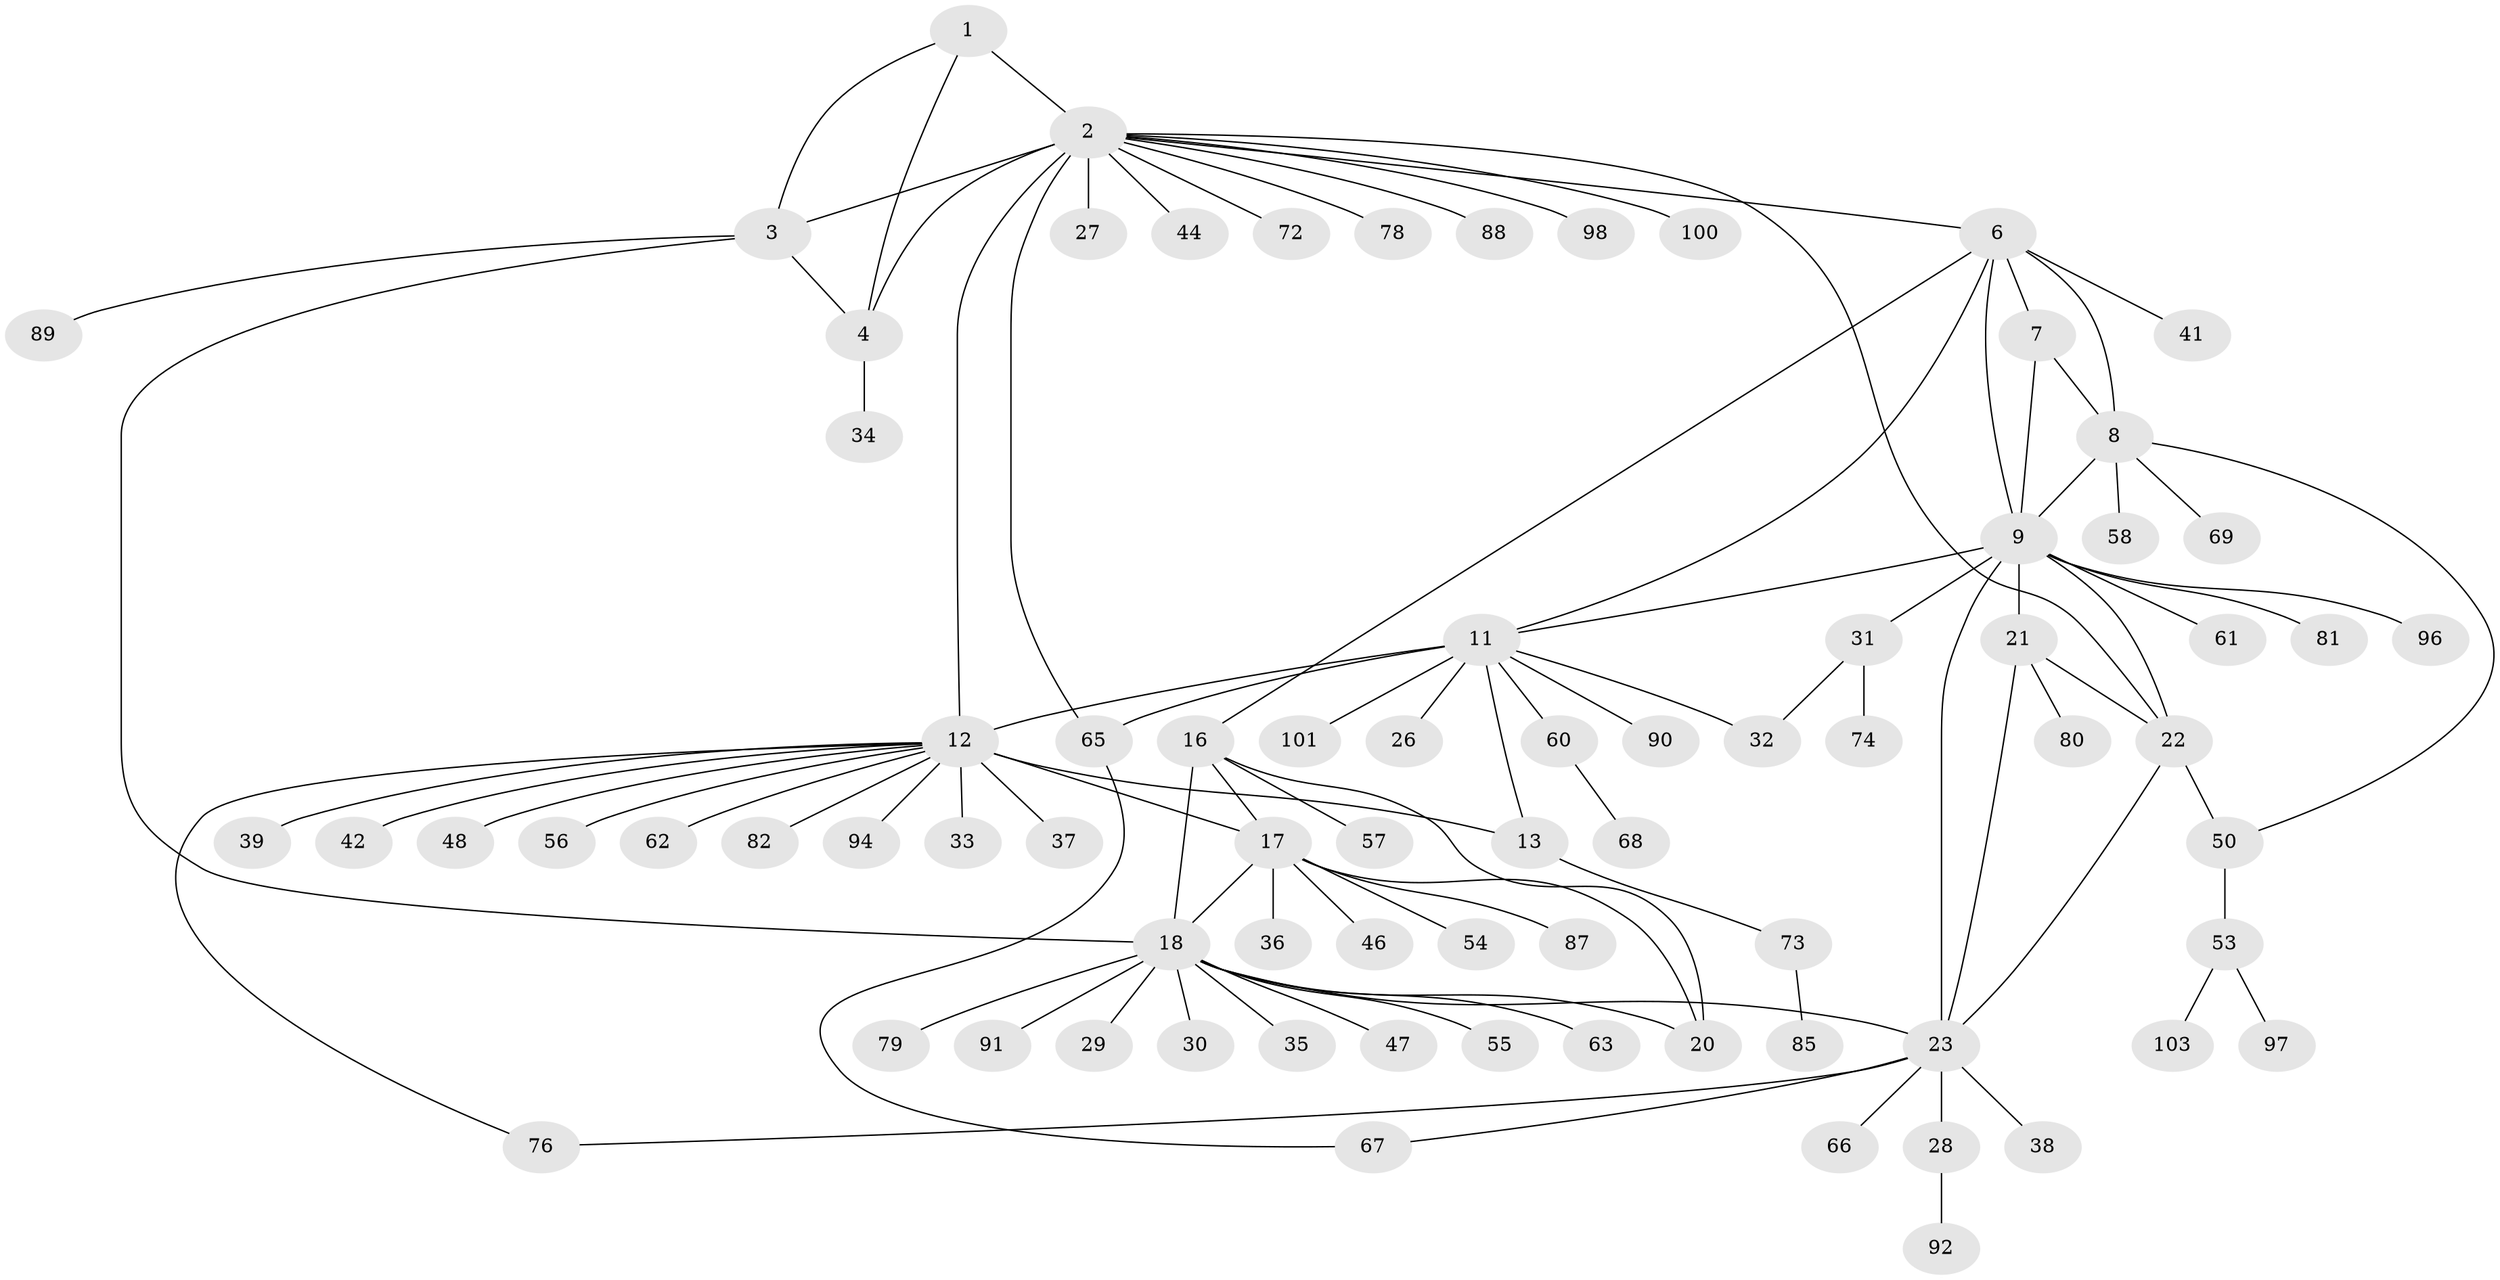 // Generated by graph-tools (version 1.1) at 2025/24/03/03/25 07:24:13]
// undirected, 77 vertices, 100 edges
graph export_dot {
graph [start="1"]
  node [color=gray90,style=filled];
  1 [super="+51"];
  2 [super="+5"];
  3 [super="+45"];
  4 [super="+95"];
  6 [super="+10"];
  7;
  8 [super="+93"];
  9 [super="+24"];
  11 [super="+15"];
  12 [super="+14"];
  13 [super="+52"];
  16 [super="+49"];
  17 [super="+77"];
  18 [super="+19"];
  20;
  21 [super="+83"];
  22 [super="+64"];
  23 [super="+25"];
  26;
  27;
  28 [super="+40"];
  29;
  30;
  31;
  32 [super="+43"];
  33;
  34;
  35;
  36;
  37;
  38;
  39;
  41;
  42;
  44;
  46;
  47;
  48;
  50 [super="+59"];
  53 [super="+102"];
  54;
  55;
  56;
  57;
  58;
  60 [super="+75"];
  61;
  62;
  63;
  65 [super="+71"];
  66 [super="+86"];
  67;
  68 [super="+70"];
  69;
  72;
  73;
  74;
  76 [super="+84"];
  78;
  79;
  80;
  81;
  82;
  85;
  87;
  88;
  89;
  90;
  91;
  92;
  94 [super="+99"];
  96;
  97;
  98;
  100;
  101;
  103;
  1 -- 2 [weight=2];
  1 -- 3;
  1 -- 4;
  2 -- 3 [weight=2];
  2 -- 4 [weight=2];
  2 -- 27;
  2 -- 44;
  2 -- 65;
  2 -- 72;
  2 -- 98;
  2 -- 100;
  2 -- 6;
  2 -- 12;
  2 -- 78;
  2 -- 22;
  2 -- 88;
  3 -- 4;
  3 -- 18;
  3 -- 89;
  4 -- 34;
  6 -- 7 [weight=2];
  6 -- 8 [weight=2];
  6 -- 9 [weight=2];
  6 -- 11;
  6 -- 41;
  6 -- 16;
  7 -- 8;
  7 -- 9;
  8 -- 9;
  8 -- 50;
  8 -- 58;
  8 -- 69;
  9 -- 81;
  9 -- 96;
  9 -- 11;
  9 -- 21;
  9 -- 22;
  9 -- 23 [weight=2];
  9 -- 61;
  9 -- 31;
  11 -- 12 [weight=4];
  11 -- 13 [weight=2];
  11 -- 26;
  11 -- 32;
  11 -- 65 [weight=2];
  11 -- 90;
  11 -- 101;
  11 -- 60;
  12 -- 13 [weight=2];
  12 -- 33;
  12 -- 39;
  12 -- 42;
  12 -- 48;
  12 -- 62;
  12 -- 76;
  12 -- 37;
  12 -- 17;
  12 -- 82;
  12 -- 56;
  12 -- 94;
  13 -- 73;
  16 -- 17;
  16 -- 18 [weight=2];
  16 -- 20;
  16 -- 57;
  17 -- 18 [weight=2];
  17 -- 20;
  17 -- 36;
  17 -- 46;
  17 -- 54;
  17 -- 87;
  18 -- 20 [weight=2];
  18 -- 63;
  18 -- 79;
  18 -- 35;
  18 -- 47;
  18 -- 55;
  18 -- 23;
  18 -- 91;
  18 -- 29;
  18 -- 30;
  21 -- 22;
  21 -- 23 [weight=2];
  21 -- 80;
  22 -- 23 [weight=2];
  22 -- 50;
  23 -- 28;
  23 -- 66;
  23 -- 67;
  23 -- 38;
  23 -- 76;
  28 -- 92;
  31 -- 32;
  31 -- 74;
  50 -- 53;
  53 -- 97;
  53 -- 103;
  60 -- 68;
  65 -- 67;
  73 -- 85;
}
